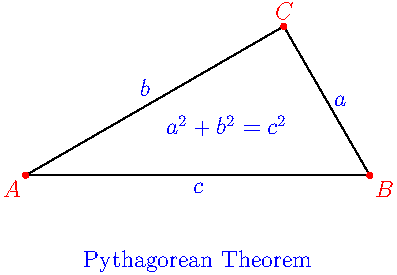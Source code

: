 import geometry;
size(7cm,0);
settings.tex="pdflatex";

// Place A and B on x-axis
pair A = (0,0);
pair B = (4,0); // AB is horizontal
path ab = A--B;
transform T = shift(-4,-2);
transform t = shift(4,0);
// Place C such that AC makes 30° and BC makes 120° with x-axis
pair C = extension(A, A + dir(30), B, B + dir(120)); // Intersection of rays

pair M = (A + B) / 2; // Midpoint of AB
// Draw triangle ABC
draw(A--B--C--cycle);

dot("$A$", A, SW, red);
dot("$B$", B, SE, red);
dot("$C$", C, N, red);

// Label vertices
label("$A$", A, SW, red);
label("$B$", B, SE, red);
label("$C$", C, N, red);

// length markers 
label("$a$", (C + B) / 2, E, blue);
label("$b$", (A + C) / 2, NW, blue);
label("$c$", (A + B) / 2, S, blue);

// pythagorean theorem label
label("$a^2 + b^2 = c^2$", (A + C + B) / 3, blue);

label("Pythagorean Theorem", (A+B)/2 + (0, -1), blue);